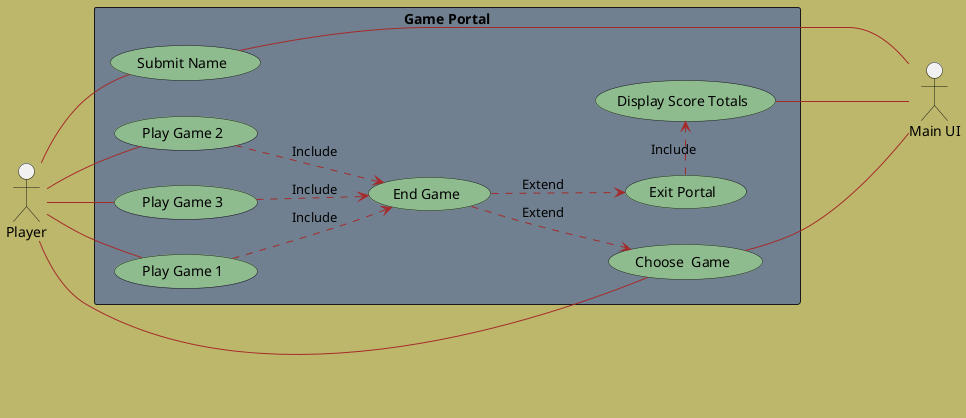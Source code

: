 @startuml
'https://plantuml.com/use-case-diagram

left to right direction
skinparam BackgroundColor DarkKhaki
skinparam usecase{
BackgroundColor DarkSeaGreen
ArrowColor Brown
ActorBorderColor Black

}
skinparam rectangle{
BackgroundColor SlateGrey


}


actor "Player" as p
actor "Main UI" as ui
'skinparam linetype polyline
rectangle "Game Portal" {
  usecase "Play Game 1" as game1
  usecase "Play Game 2" as game2
  usecase "Play Game 3" as game3
  usecase "Submit Name" as sub_name
  usecase "End Game" as end
together{
  usecase "Display Score Totals" as display
  usecase "Exit Portal" as exit
  usecase "Choose  Game" as choose
  }
}

'Player UseCases
p -- sub_name
p -- choose
p -- game1
p -- game2
p -- game3

' Main UI Usecases
sub_name -- ui
choose --- ui
display --- ui

'Extends & includes
exit .> display :Include
game1 ..> end :Include
game2 ..> end :Include
game3 ..> end :Include

end ..> exit :Extend
end ..> choose :Extend

@enduml


